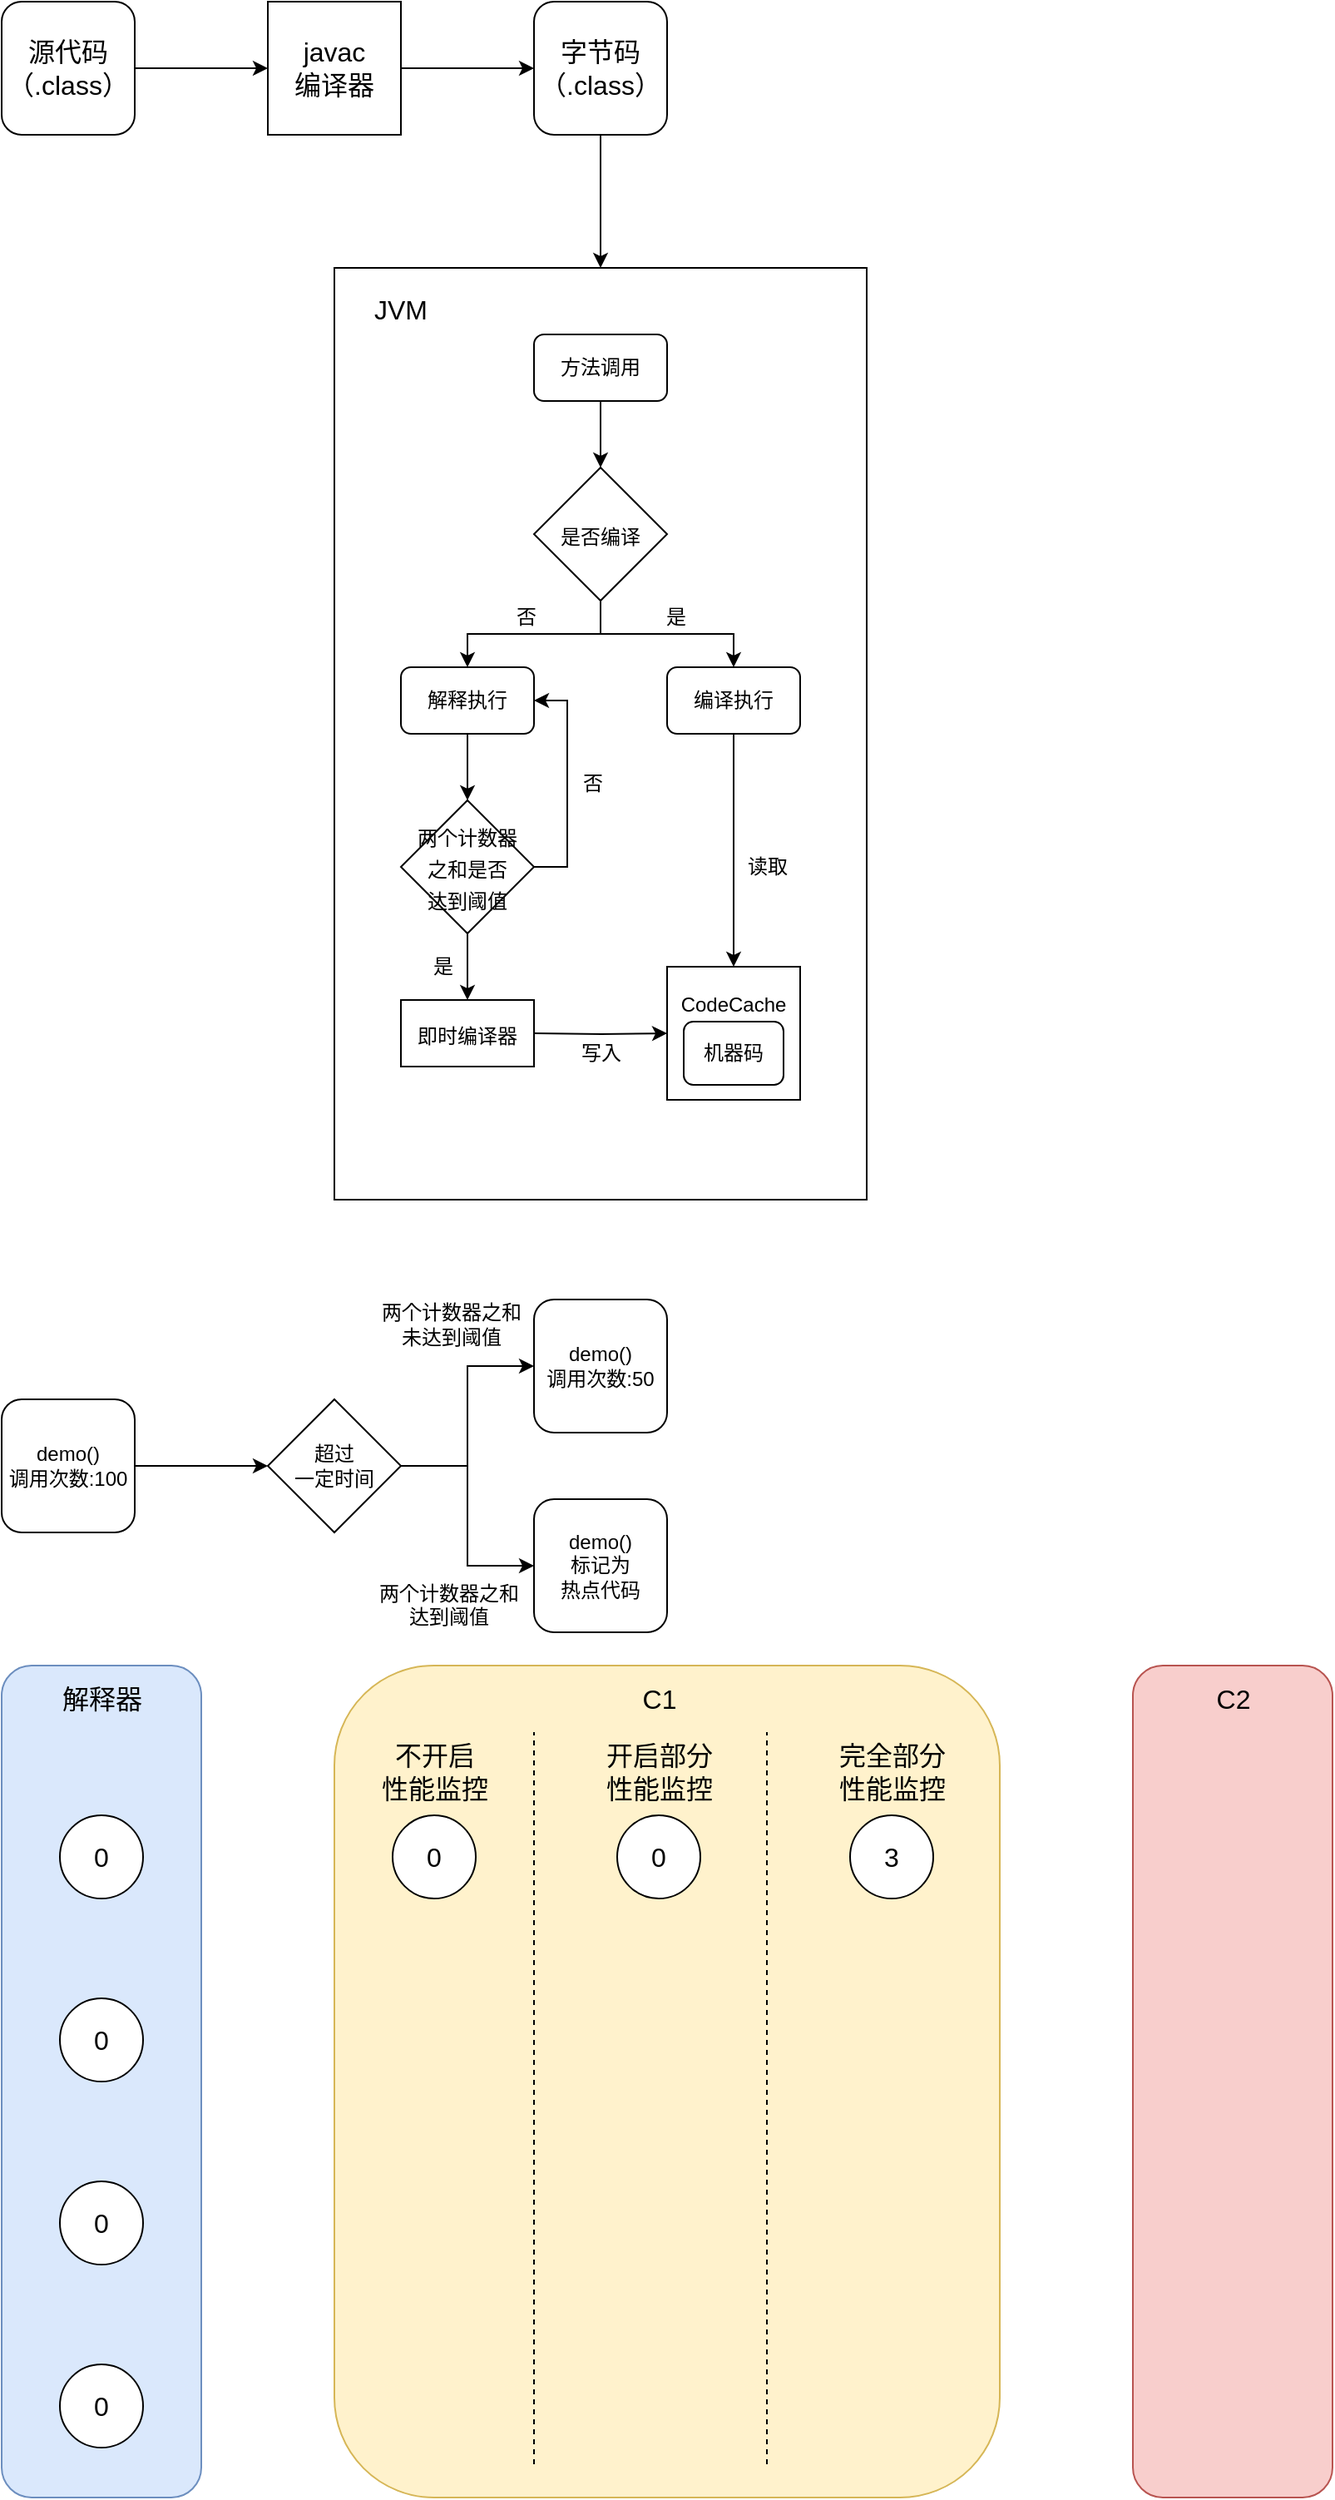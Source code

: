 <mxfile version="15.7.3" type="github">
  <diagram id="Ub3DfvRdjAp3-GLeFt8-" name="Page-1">
    <mxGraphModel dx="1038" dy="547" grid="1" gridSize="10" guides="1" tooltips="1" connect="1" arrows="1" fold="1" page="1" pageScale="1" pageWidth="827" pageHeight="1169" math="0" shadow="0">
      <root>
        <mxCell id="0" />
        <mxCell id="1" parent="0" />
        <mxCell id="vuVCdyLOeT8IX-PdeQ5C-7" value="" style="edgeStyle=orthogonalEdgeStyle;rounded=0;orthogonalLoop=1;jettySize=auto;html=1;fontSize=16;" parent="1" source="vuVCdyLOeT8IX-PdeQ5C-1" target="vuVCdyLOeT8IX-PdeQ5C-6" edge="1">
          <mxGeometry relative="1" as="geometry" />
        </mxCell>
        <mxCell id="vuVCdyLOeT8IX-PdeQ5C-1" value="&lt;font style=&quot;font-size: 16px&quot;&gt;源代码&lt;br&gt;（.class）&lt;br&gt;&lt;/font&gt;" style="rounded=1;whiteSpace=wrap;html=1;" parent="1" vertex="1">
          <mxGeometry x="80" y="120" width="80" height="80" as="geometry" />
        </mxCell>
        <mxCell id="vuVCdyLOeT8IX-PdeQ5C-45" style="edgeStyle=orthogonalEdgeStyle;rounded=0;orthogonalLoop=1;jettySize=auto;html=1;fontSize=12;" parent="1" source="vuVCdyLOeT8IX-PdeQ5C-2" target="vuVCdyLOeT8IX-PdeQ5C-42" edge="1">
          <mxGeometry relative="1" as="geometry" />
        </mxCell>
        <mxCell id="vuVCdyLOeT8IX-PdeQ5C-2" value="&lt;font style=&quot;font-size: 16px&quot;&gt;字节码&lt;br&gt;（.class）&lt;/font&gt;" style="rounded=1;whiteSpace=wrap;html=1;" parent="1" vertex="1">
          <mxGeometry x="400" y="120" width="80" height="80" as="geometry" />
        </mxCell>
        <mxCell id="vuVCdyLOeT8IX-PdeQ5C-8" value="" style="edgeStyle=orthogonalEdgeStyle;rounded=0;orthogonalLoop=1;jettySize=auto;html=1;fontSize=16;" parent="1" source="vuVCdyLOeT8IX-PdeQ5C-6" target="vuVCdyLOeT8IX-PdeQ5C-2" edge="1">
          <mxGeometry relative="1" as="geometry" />
        </mxCell>
        <mxCell id="vuVCdyLOeT8IX-PdeQ5C-6" value="javac&lt;br&gt;编译器" style="rounded=0;whiteSpace=wrap;html=1;fontSize=16;" parent="1" vertex="1">
          <mxGeometry x="240" y="120" width="80" height="80" as="geometry" />
        </mxCell>
        <mxCell id="vuVCdyLOeT8IX-PdeQ5C-37" value="" style="group" parent="1" vertex="1" connectable="0">
          <mxGeometry x="270" y="320" width="330" height="520" as="geometry" />
        </mxCell>
        <mxCell id="vuVCdyLOeT8IX-PdeQ5C-42" value="" style="rounded=0;whiteSpace=wrap;html=1;fontSize=12;" parent="vuVCdyLOeT8IX-PdeQ5C-37" vertex="1">
          <mxGeometry x="10" y="-40" width="320" height="560" as="geometry" />
        </mxCell>
        <mxCell id="vuVCdyLOeT8IX-PdeQ5C-11" value="&lt;font style=&quot;font-size: 12px&quot;&gt;方法调用&lt;/font&gt;" style="rounded=1;whiteSpace=wrap;html=1;" parent="vuVCdyLOeT8IX-PdeQ5C-37" vertex="1">
          <mxGeometry x="130" width="80" height="40" as="geometry" />
        </mxCell>
        <mxCell id="vuVCdyLOeT8IX-PdeQ5C-12" value="&lt;font style=&quot;font-size: 12px&quot;&gt;是否编译&lt;/font&gt;" style="rhombus;whiteSpace=wrap;html=1;fontSize=16;" parent="vuVCdyLOeT8IX-PdeQ5C-37" vertex="1">
          <mxGeometry x="130" y="80" width="80" height="80" as="geometry" />
        </mxCell>
        <mxCell id="vuVCdyLOeT8IX-PdeQ5C-13" value="" style="edgeStyle=orthogonalEdgeStyle;rounded=0;orthogonalLoop=1;jettySize=auto;html=1;fontSize=16;" parent="vuVCdyLOeT8IX-PdeQ5C-37" source="vuVCdyLOeT8IX-PdeQ5C-11" target="vuVCdyLOeT8IX-PdeQ5C-12" edge="1">
          <mxGeometry relative="1" as="geometry" />
        </mxCell>
        <mxCell id="vuVCdyLOeT8IX-PdeQ5C-14" value="&lt;font style=&quot;font-size: 12px&quot;&gt;解释执行&lt;/font&gt;" style="rounded=1;whiteSpace=wrap;html=1;" parent="vuVCdyLOeT8IX-PdeQ5C-37" vertex="1">
          <mxGeometry x="50" y="200" width="80" height="40" as="geometry" />
        </mxCell>
        <mxCell id="vuVCdyLOeT8IX-PdeQ5C-32" style="edgeStyle=orthogonalEdgeStyle;rounded=0;orthogonalLoop=1;jettySize=auto;html=1;fontSize=12;" parent="vuVCdyLOeT8IX-PdeQ5C-37" source="vuVCdyLOeT8IX-PdeQ5C-12" target="vuVCdyLOeT8IX-PdeQ5C-14" edge="1">
          <mxGeometry relative="1" as="geometry" />
        </mxCell>
        <mxCell id="vuVCdyLOeT8IX-PdeQ5C-15" value="&lt;font style=&quot;font-size: 12px&quot;&gt;编译执行&lt;/font&gt;" style="rounded=1;whiteSpace=wrap;html=1;" parent="vuVCdyLOeT8IX-PdeQ5C-37" vertex="1">
          <mxGeometry x="210" y="200" width="80" height="40" as="geometry" />
        </mxCell>
        <mxCell id="vuVCdyLOeT8IX-PdeQ5C-30" style="edgeStyle=orthogonalEdgeStyle;rounded=0;orthogonalLoop=1;jettySize=auto;html=1;fontSize=12;" parent="vuVCdyLOeT8IX-PdeQ5C-37" source="vuVCdyLOeT8IX-PdeQ5C-12" target="vuVCdyLOeT8IX-PdeQ5C-15" edge="1">
          <mxGeometry relative="1" as="geometry" />
        </mxCell>
        <mxCell id="vuVCdyLOeT8IX-PdeQ5C-35" style="edgeStyle=orthogonalEdgeStyle;rounded=0;orthogonalLoop=1;jettySize=auto;html=1;fontSize=12;" parent="vuVCdyLOeT8IX-PdeQ5C-37" source="vuVCdyLOeT8IX-PdeQ5C-16" edge="1">
          <mxGeometry relative="1" as="geometry">
            <mxPoint x="130" y="220" as="targetPoint" />
            <Array as="points">
              <mxPoint x="150" y="320" />
              <mxPoint x="150" y="220" />
            </Array>
          </mxGeometry>
        </mxCell>
        <mxCell id="vuVCdyLOeT8IX-PdeQ5C-16" value="&lt;font style=&quot;font-size: 12px&quot;&gt;两个计数器&lt;br&gt;之和是否&lt;br&gt;达到阈值&lt;/font&gt;" style="rhombus;whiteSpace=wrap;html=1;fontSize=16;" parent="vuVCdyLOeT8IX-PdeQ5C-37" vertex="1">
          <mxGeometry x="50" y="280" width="80" height="80" as="geometry" />
        </mxCell>
        <mxCell id="vuVCdyLOeT8IX-PdeQ5C-19" value="" style="edgeStyle=orthogonalEdgeStyle;rounded=0;orthogonalLoop=1;jettySize=auto;html=1;fontSize=12;" parent="vuVCdyLOeT8IX-PdeQ5C-37" source="vuVCdyLOeT8IX-PdeQ5C-14" target="vuVCdyLOeT8IX-PdeQ5C-16" edge="1">
          <mxGeometry relative="1" as="geometry" />
        </mxCell>
        <mxCell id="vuVCdyLOeT8IX-PdeQ5C-20" value="" style="edgeStyle=orthogonalEdgeStyle;rounded=0;orthogonalLoop=1;jettySize=auto;html=1;fontSize=12;" parent="vuVCdyLOeT8IX-PdeQ5C-37" source="vuVCdyLOeT8IX-PdeQ5C-16" edge="1">
          <mxGeometry relative="1" as="geometry">
            <mxPoint x="90" y="400" as="targetPoint" />
          </mxGeometry>
        </mxCell>
        <mxCell id="vuVCdyLOeT8IX-PdeQ5C-18" value="&lt;font style=&quot;font-size: 12px&quot;&gt;CodeCache&lt;br&gt;&lt;br&gt;&lt;br&gt;&lt;/font&gt;" style="rounded=0;whiteSpace=wrap;html=1;fontSize=16;" parent="vuVCdyLOeT8IX-PdeQ5C-37" vertex="1">
          <mxGeometry x="210" y="380" width="80" height="80" as="geometry" />
        </mxCell>
        <mxCell id="vuVCdyLOeT8IX-PdeQ5C-24" style="edgeStyle=orthogonalEdgeStyle;rounded=0;orthogonalLoop=1;jettySize=auto;html=1;fontSize=12;" parent="vuVCdyLOeT8IX-PdeQ5C-37" source="vuVCdyLOeT8IX-PdeQ5C-15" target="vuVCdyLOeT8IX-PdeQ5C-18" edge="1">
          <mxGeometry relative="1" as="geometry" />
        </mxCell>
        <mxCell id="vuVCdyLOeT8IX-PdeQ5C-21" value="" style="edgeStyle=orthogonalEdgeStyle;rounded=0;orthogonalLoop=1;jettySize=auto;html=1;fontSize=12;" parent="vuVCdyLOeT8IX-PdeQ5C-37" target="vuVCdyLOeT8IX-PdeQ5C-18" edge="1">
          <mxGeometry relative="1" as="geometry">
            <mxPoint x="130" y="420" as="sourcePoint" />
          </mxGeometry>
        </mxCell>
        <mxCell id="vuVCdyLOeT8IX-PdeQ5C-25" value="读取" style="text;html=1;align=center;verticalAlign=middle;resizable=0;points=[];autosize=1;strokeColor=none;fillColor=none;fontSize=12;" parent="vuVCdyLOeT8IX-PdeQ5C-37" vertex="1">
          <mxGeometry x="250" y="310" width="40" height="20" as="geometry" />
        </mxCell>
        <mxCell id="vuVCdyLOeT8IX-PdeQ5C-27" value="写入" style="text;html=1;align=center;verticalAlign=middle;resizable=0;points=[];autosize=1;strokeColor=none;fillColor=none;fontSize=12;" parent="vuVCdyLOeT8IX-PdeQ5C-37" vertex="1">
          <mxGeometry x="150" y="422" width="40" height="20" as="geometry" />
        </mxCell>
        <mxCell id="vuVCdyLOeT8IX-PdeQ5C-28" value="是" style="text;html=1;align=center;verticalAlign=middle;resizable=0;points=[];autosize=1;strokeColor=none;fillColor=none;fontSize=12;" parent="vuVCdyLOeT8IX-PdeQ5C-37" vertex="1">
          <mxGeometry x="60" y="370" width="30" height="20" as="geometry" />
        </mxCell>
        <mxCell id="vuVCdyLOeT8IX-PdeQ5C-29" value="是" style="text;html=1;align=center;verticalAlign=middle;resizable=0;points=[];autosize=1;strokeColor=none;fillColor=none;fontSize=12;" parent="vuVCdyLOeT8IX-PdeQ5C-37" vertex="1">
          <mxGeometry x="200" y="160" width="30" height="20" as="geometry" />
        </mxCell>
        <mxCell id="vuVCdyLOeT8IX-PdeQ5C-33" value="否" style="text;html=1;align=center;verticalAlign=middle;resizable=0;points=[];autosize=1;strokeColor=none;fillColor=none;fontSize=12;" parent="vuVCdyLOeT8IX-PdeQ5C-37" vertex="1">
          <mxGeometry x="110" y="160" width="30" height="20" as="geometry" />
        </mxCell>
        <mxCell id="vuVCdyLOeT8IX-PdeQ5C-34" value="否" style="text;html=1;align=center;verticalAlign=middle;resizable=0;points=[];autosize=1;strokeColor=none;fillColor=none;fontSize=12;" parent="vuVCdyLOeT8IX-PdeQ5C-37" vertex="1">
          <mxGeometry x="150" y="260" width="30" height="20" as="geometry" />
        </mxCell>
        <mxCell id="vuVCdyLOeT8IX-PdeQ5C-3" value="&lt;font style=&quot;font-size: 12px&quot;&gt;机器码&lt;/font&gt;" style="rounded=1;whiteSpace=wrap;html=1;" parent="vuVCdyLOeT8IX-PdeQ5C-37" vertex="1">
          <mxGeometry x="220" y="413" width="60" height="38" as="geometry" />
        </mxCell>
        <mxCell id="vuVCdyLOeT8IX-PdeQ5C-46" value="&lt;font style=&quot;font-size: 16px&quot;&gt;JVM&lt;/font&gt;" style="text;html=1;strokeColor=none;fillColor=none;align=center;verticalAlign=middle;whiteSpace=wrap;rounded=0;fontSize=12;" parent="vuVCdyLOeT8IX-PdeQ5C-37" vertex="1">
          <mxGeometry x="20" y="-30" width="60" height="30" as="geometry" />
        </mxCell>
        <mxCell id="vuVCdyLOeT8IX-PdeQ5C-47" value="&lt;span style=&quot;font-size: 12px&quot;&gt;即时编译器&lt;/span&gt;" style="rounded=0;whiteSpace=wrap;html=1;fontSize=16;" parent="vuVCdyLOeT8IX-PdeQ5C-37" vertex="1">
          <mxGeometry x="50" y="400" width="80" height="40" as="geometry" />
        </mxCell>
        <mxCell id="iuJoQXoTevY6tCzKcNzK-6" value="" style="edgeStyle=orthogonalEdgeStyle;rounded=0;orthogonalLoop=1;jettySize=auto;html=1;" parent="1" source="iuJoQXoTevY6tCzKcNzK-2" target="iuJoQXoTevY6tCzKcNzK-5" edge="1">
          <mxGeometry relative="1" as="geometry" />
        </mxCell>
        <mxCell id="iuJoQXoTevY6tCzKcNzK-2" value="demo()&lt;br&gt;调用次数:100" style="rounded=1;whiteSpace=wrap;html=1;" parent="1" vertex="1">
          <mxGeometry x="80" y="960" width="80" height="80" as="geometry" />
        </mxCell>
        <mxCell id="iuJoQXoTevY6tCzKcNzK-12" value="" style="edgeStyle=orthogonalEdgeStyle;rounded=0;orthogonalLoop=1;jettySize=auto;html=1;" parent="1" source="iuJoQXoTevY6tCzKcNzK-5" target="iuJoQXoTevY6tCzKcNzK-11" edge="1">
          <mxGeometry relative="1" as="geometry" />
        </mxCell>
        <mxCell id="iuJoQXoTevY6tCzKcNzK-13" value="" style="edgeStyle=orthogonalEdgeStyle;rounded=0;orthogonalLoop=1;jettySize=auto;html=1;" parent="1" source="iuJoQXoTevY6tCzKcNzK-5" target="iuJoQXoTevY6tCzKcNzK-7" edge="1">
          <mxGeometry relative="1" as="geometry" />
        </mxCell>
        <mxCell id="iuJoQXoTevY6tCzKcNzK-5" value="&lt;span&gt;超过&lt;br&gt;一定时间&lt;/span&gt;" style="rhombus;whiteSpace=wrap;html=1;" parent="1" vertex="1">
          <mxGeometry x="240" y="960" width="80" height="80" as="geometry" />
        </mxCell>
        <mxCell id="iuJoQXoTevY6tCzKcNzK-7" value="demo()&lt;br&gt;调用次数:50" style="rounded=1;whiteSpace=wrap;html=1;" parent="1" vertex="1">
          <mxGeometry x="400" y="900" width="80" height="80" as="geometry" />
        </mxCell>
        <mxCell id="iuJoQXoTevY6tCzKcNzK-9" value="&lt;span&gt;两个计数器&lt;/span&gt;&lt;span&gt;之和&lt;br&gt;&lt;/span&gt;&lt;span&gt;未达到阈值&lt;/span&gt;" style="text;html=1;align=center;verticalAlign=middle;resizable=0;points=[];autosize=1;strokeColor=none;fillColor=none;" parent="1" vertex="1">
          <mxGeometry x="300" y="900" width="100" height="30" as="geometry" />
        </mxCell>
        <mxCell id="iuJoQXoTevY6tCzKcNzK-10" value="&lt;div style=&quot;text-align: center&quot;&gt;&lt;span&gt;两个计数器&lt;/span&gt;&lt;span&gt;之和&lt;/span&gt;&lt;/div&gt;&lt;span&gt;&lt;div style=&quot;text-align: center&quot;&gt;&lt;span&gt;达到阈值&lt;/span&gt;&lt;/div&gt;&lt;/span&gt;" style="text;whiteSpace=wrap;html=1;" parent="1" vertex="1">
          <mxGeometry x="305" y="1063" width="90" height="40" as="geometry" />
        </mxCell>
        <mxCell id="iuJoQXoTevY6tCzKcNzK-11" value="demo()&lt;br&gt;标记为&lt;br&gt;热点代码" style="rounded=1;whiteSpace=wrap;html=1;" parent="1" vertex="1">
          <mxGeometry x="400" y="1020" width="80" height="80" as="geometry" />
        </mxCell>
        <mxCell id="IVVTeCPdOIFyEgL-tLDo-1" value="" style="rounded=1;whiteSpace=wrap;html=1;fillColor=#dae8fc;strokeColor=#6c8ebf;" vertex="1" parent="1">
          <mxGeometry x="80" y="1120" width="120" height="500" as="geometry" />
        </mxCell>
        <mxCell id="IVVTeCPdOIFyEgL-tLDo-2" value="&lt;font style=&quot;font-size: 16px&quot;&gt;解释器&lt;/font&gt;" style="text;html=1;align=center;verticalAlign=middle;resizable=0;points=[];autosize=1;strokeColor=none;fillColor=none;" vertex="1" parent="1">
          <mxGeometry x="110" y="1130" width="60" height="20" as="geometry" />
        </mxCell>
        <mxCell id="IVVTeCPdOIFyEgL-tLDo-3" value="0" style="ellipse;whiteSpace=wrap;html=1;aspect=fixed;fontSize=16;" vertex="1" parent="1">
          <mxGeometry x="115" y="1210" width="50" height="50" as="geometry" />
        </mxCell>
        <mxCell id="IVVTeCPdOIFyEgL-tLDo-4" value="0" style="ellipse;whiteSpace=wrap;html=1;aspect=fixed;fontSize=16;" vertex="1" parent="1">
          <mxGeometry x="115" y="1320" width="50" height="50" as="geometry" />
        </mxCell>
        <mxCell id="IVVTeCPdOIFyEgL-tLDo-5" value="0" style="ellipse;whiteSpace=wrap;html=1;aspect=fixed;fontSize=16;" vertex="1" parent="1">
          <mxGeometry x="115" y="1430" width="50" height="50" as="geometry" />
        </mxCell>
        <mxCell id="IVVTeCPdOIFyEgL-tLDo-6" value="0" style="ellipse;whiteSpace=wrap;html=1;aspect=fixed;fontSize=16;" vertex="1" parent="1">
          <mxGeometry x="115" y="1540" width="50" height="50" as="geometry" />
        </mxCell>
        <mxCell id="IVVTeCPdOIFyEgL-tLDo-8" value="" style="rounded=1;whiteSpace=wrap;html=1;fillColor=#fff2cc;strokeColor=#d6b656;" vertex="1" parent="1">
          <mxGeometry x="280" y="1120" width="400" height="500" as="geometry" />
        </mxCell>
        <mxCell id="IVVTeCPdOIFyEgL-tLDo-10" value="0" style="ellipse;whiteSpace=wrap;html=1;aspect=fixed;fontSize=16;" vertex="1" parent="1">
          <mxGeometry x="315" y="1210" width="50" height="50" as="geometry" />
        </mxCell>
        <mxCell id="IVVTeCPdOIFyEgL-tLDo-12" value="0" style="ellipse;whiteSpace=wrap;html=1;aspect=fixed;fontSize=16;" vertex="1" parent="1">
          <mxGeometry x="450" y="1210" width="50" height="50" as="geometry" />
        </mxCell>
        <mxCell id="IVVTeCPdOIFyEgL-tLDo-13" value="3" style="ellipse;whiteSpace=wrap;html=1;aspect=fixed;fontSize=16;" vertex="1" parent="1">
          <mxGeometry x="590" y="1210" width="50" height="50" as="geometry" />
        </mxCell>
        <mxCell id="IVVTeCPdOIFyEgL-tLDo-14" value="&lt;font style=&quot;font-size: 16px&quot;&gt;C1&lt;/font&gt;" style="text;html=1;align=center;verticalAlign=middle;resizable=0;points=[];autosize=1;strokeColor=none;fillColor=none;" vertex="1" parent="1">
          <mxGeometry x="455" y="1130" width="40" height="20" as="geometry" />
        </mxCell>
        <mxCell id="IVVTeCPdOIFyEgL-tLDo-15" value="" style="rounded=1;whiteSpace=wrap;html=1;fillColor=#f8cecc;strokeColor=#b85450;" vertex="1" parent="1">
          <mxGeometry x="760" y="1120" width="120" height="500" as="geometry" />
        </mxCell>
        <mxCell id="IVVTeCPdOIFyEgL-tLDo-16" value="&lt;font style=&quot;font-size: 16px&quot;&gt;C2&lt;/font&gt;" style="text;html=1;align=center;verticalAlign=middle;resizable=0;points=[];autosize=1;strokeColor=none;fillColor=none;" vertex="1" parent="1">
          <mxGeometry x="800" y="1130" width="40" height="20" as="geometry" />
        </mxCell>
        <mxCell id="IVVTeCPdOIFyEgL-tLDo-17" value="&lt;font style=&quot;font-size: 16px&quot;&gt;不开启&lt;br&gt;性能监控&lt;/font&gt;" style="text;html=1;align=center;verticalAlign=middle;resizable=0;points=[];autosize=1;strokeColor=none;fillColor=none;" vertex="1" parent="1">
          <mxGeometry x="300" y="1169" width="80" height="30" as="geometry" />
        </mxCell>
        <mxCell id="IVVTeCPdOIFyEgL-tLDo-18" value="&lt;font style=&quot;font-size: 16px&quot;&gt;开启部分&lt;br&gt;性能监控&lt;/font&gt;" style="text;html=1;align=center;verticalAlign=middle;resizable=0;points=[];autosize=1;strokeColor=none;fillColor=none;" vertex="1" parent="1">
          <mxGeometry x="435" y="1169" width="80" height="30" as="geometry" />
        </mxCell>
        <mxCell id="IVVTeCPdOIFyEgL-tLDo-19" value="&lt;font style=&quot;font-size: 16px&quot;&gt;完全部分&lt;br&gt;性能监控&lt;/font&gt;" style="text;html=1;align=center;verticalAlign=middle;resizable=0;points=[];autosize=1;strokeColor=none;fillColor=none;" vertex="1" parent="1">
          <mxGeometry x="575" y="1169" width="80" height="30" as="geometry" />
        </mxCell>
        <mxCell id="IVVTeCPdOIFyEgL-tLDo-22" value="" style="endArrow=none;dashed=1;html=1;rounded=0;fontSize=16;" edge="1" parent="1">
          <mxGeometry width="50" height="50" relative="1" as="geometry">
            <mxPoint x="400" y="1600" as="sourcePoint" />
            <mxPoint x="400" y="1160" as="targetPoint" />
          </mxGeometry>
        </mxCell>
        <mxCell id="IVVTeCPdOIFyEgL-tLDo-23" value="" style="endArrow=none;dashed=1;html=1;rounded=0;fontSize=16;" edge="1" parent="1">
          <mxGeometry width="50" height="50" relative="1" as="geometry">
            <mxPoint x="540" y="1600" as="sourcePoint" />
            <mxPoint x="540" y="1160" as="targetPoint" />
          </mxGeometry>
        </mxCell>
      </root>
    </mxGraphModel>
  </diagram>
</mxfile>

